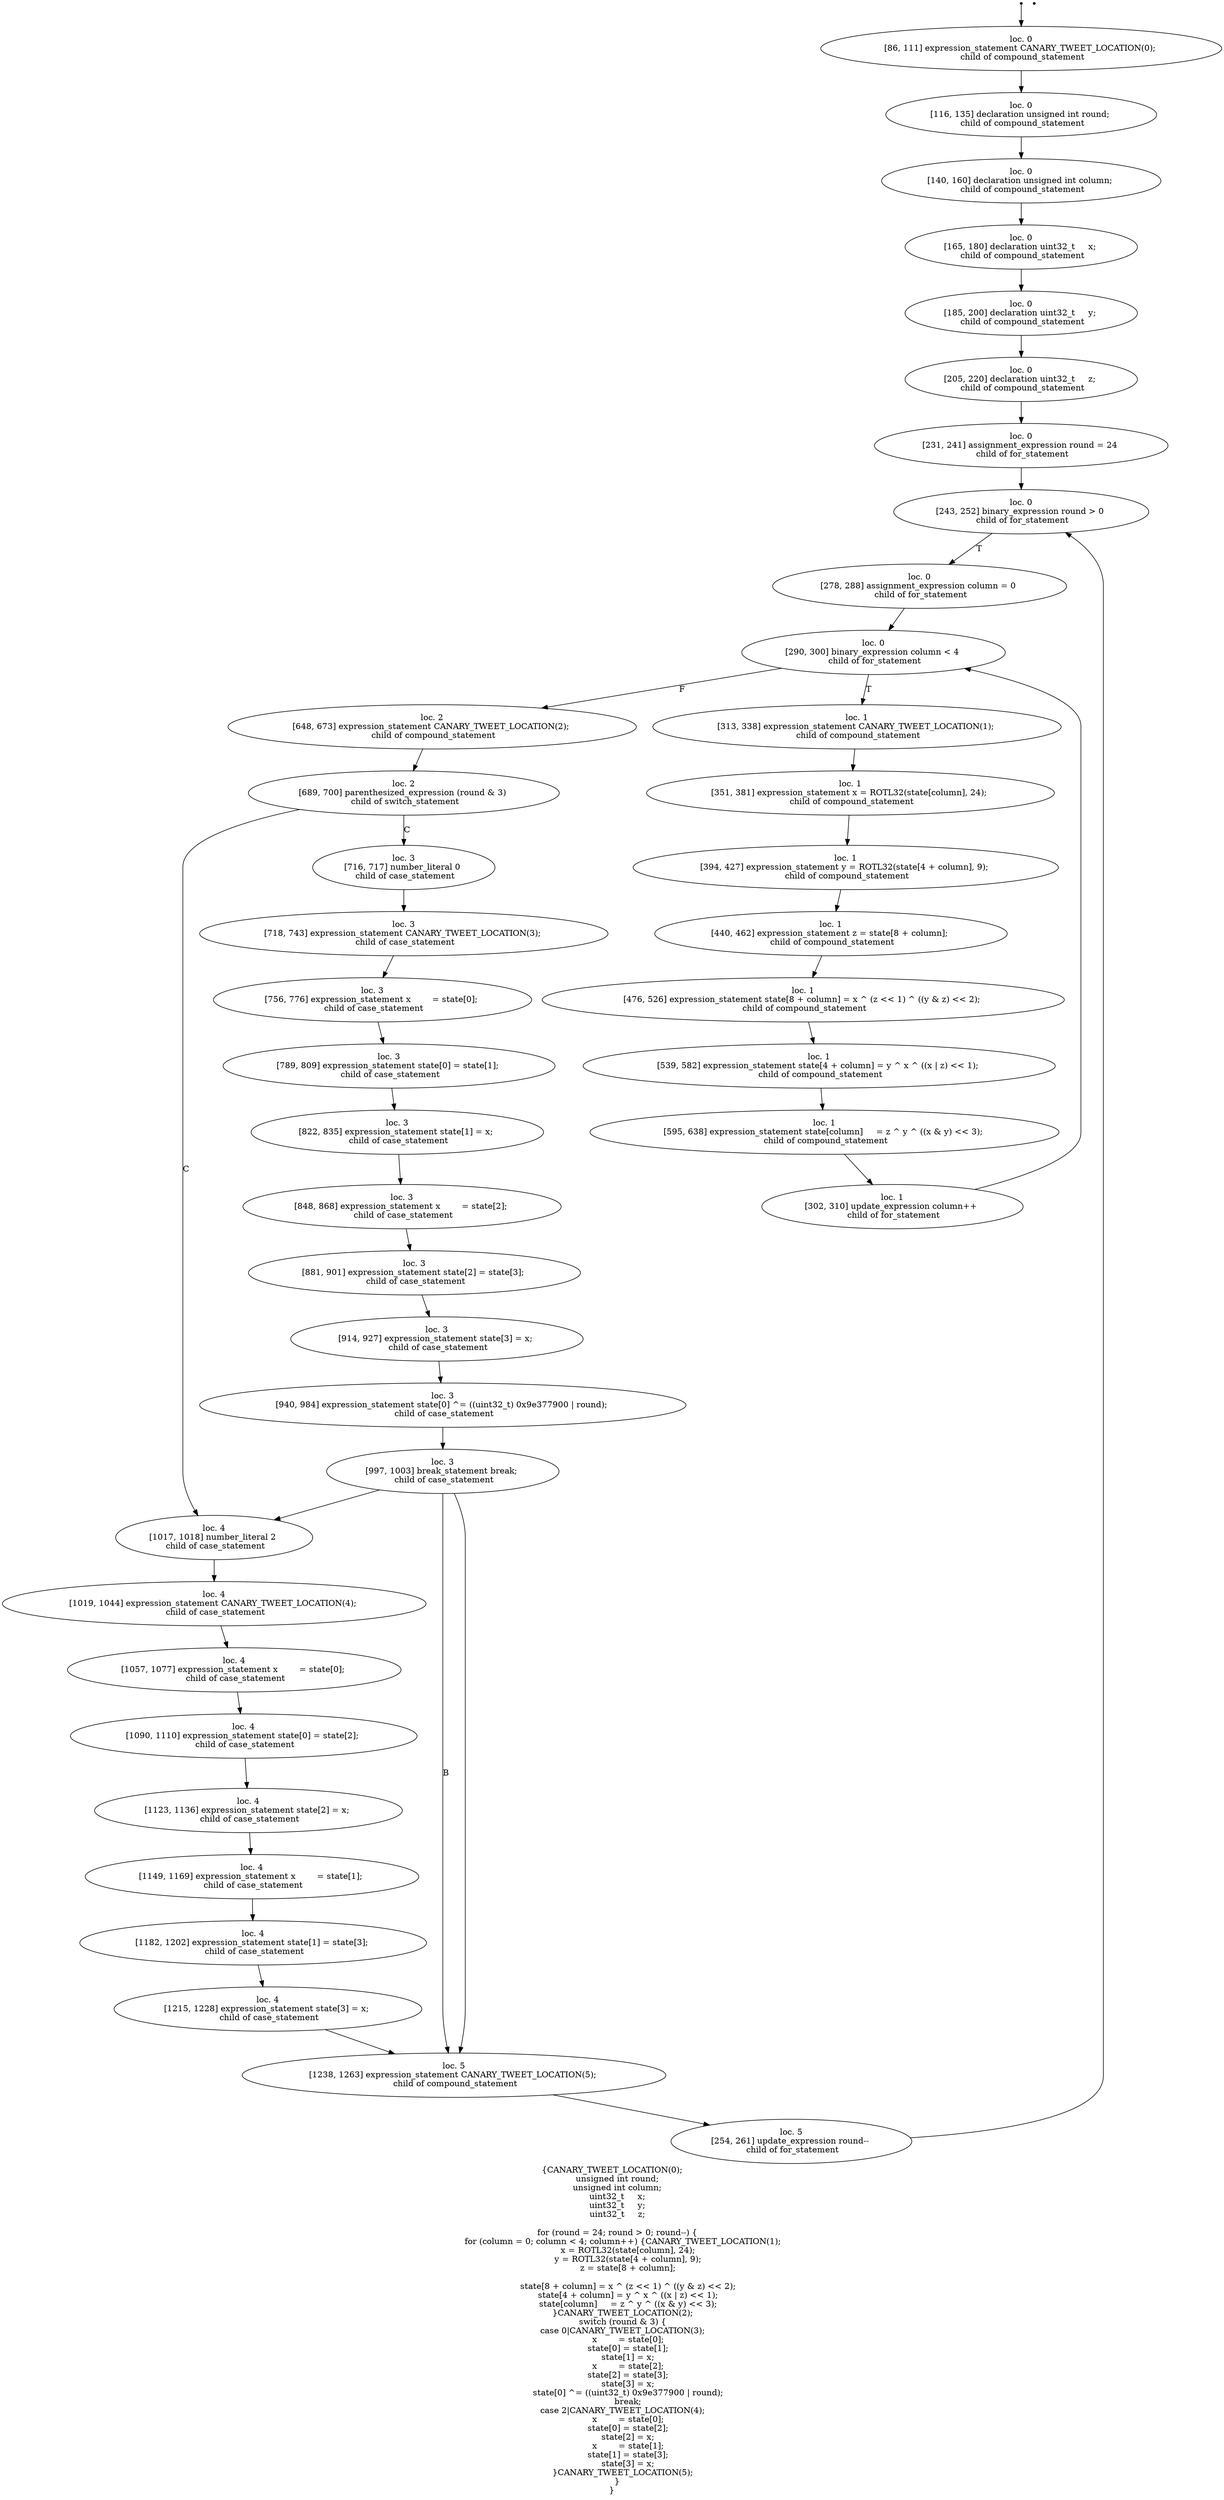 digraph gimli_core_0 {
	initial [shape=point]
	initial -> "loc. 0
[86, 111] expression_statement CANARY_TWEET_LOCATION(0); 
 child of compound_statement"
	final [shape=point]
	"loc. 0
[86, 111] expression_statement CANARY_TWEET_LOCATION(0); 
 child of compound_statement"
	"loc. 0
[86, 111] expression_statement CANARY_TWEET_LOCATION(0); 
 child of compound_statement" -> "loc. 0
[116, 135] declaration unsigned int round; 
 child of compound_statement"
	"loc. 0
[116, 135] declaration unsigned int round; 
 child of compound_statement"
	"loc. 0
[116, 135] declaration unsigned int round; 
 child of compound_statement" -> "loc. 0
[140, 160] declaration unsigned int column; 
 child of compound_statement"
	"loc. 0
[140, 160] declaration unsigned int column; 
 child of compound_statement"
	"loc. 0
[140, 160] declaration unsigned int column; 
 child of compound_statement" -> "loc. 0
[165, 180] declaration uint32_t     x; 
 child of compound_statement"
	"loc. 0
[165, 180] declaration uint32_t     x; 
 child of compound_statement"
	"loc. 0
[165, 180] declaration uint32_t     x; 
 child of compound_statement" -> "loc. 0
[185, 200] declaration uint32_t     y; 
 child of compound_statement"
	"loc. 0
[185, 200] declaration uint32_t     y; 
 child of compound_statement"
	"loc. 0
[185, 200] declaration uint32_t     y; 
 child of compound_statement" -> "loc. 0
[205, 220] declaration uint32_t     z; 
 child of compound_statement"
	"loc. 0
[205, 220] declaration uint32_t     z; 
 child of compound_statement"
	"loc. 0
[205, 220] declaration uint32_t     z; 
 child of compound_statement" -> "loc. 0
[231, 241] assignment_expression round = 24 
 child of for_statement"
	"loc. 0
[231, 241] assignment_expression round = 24 
 child of for_statement"
	"loc. 0
[231, 241] assignment_expression round = 24 
 child of for_statement" -> "loc. 0
[243, 252] binary_expression round > 0 
 child of for_statement"
	"loc. 0
[243, 252] binary_expression round > 0 
 child of for_statement"
	"loc. 0
[243, 252] binary_expression round > 0 
 child of for_statement" -> "loc. 0
[278, 288] assignment_expression column = 0 
 child of for_statement" [label=T]
	"loc. 0
[278, 288] assignment_expression column = 0 
 child of for_statement"
	"loc. 0
[278, 288] assignment_expression column = 0 
 child of for_statement" -> "loc. 0
[290, 300] binary_expression column < 4 
 child of for_statement"
	"loc. 5
[254, 261] update_expression round-- 
 child of for_statement"
	"loc. 5
[254, 261] update_expression round-- 
 child of for_statement" -> "loc. 0
[243, 252] binary_expression round > 0 
 child of for_statement"
	"loc. 0
[290, 300] binary_expression column < 4 
 child of for_statement"
	"loc. 0
[290, 300] binary_expression column < 4 
 child of for_statement" -> "loc. 1
[313, 338] expression_statement CANARY_TWEET_LOCATION(1); 
 child of compound_statement" [label=T]
	"loc. 0
[290, 300] binary_expression column < 4 
 child of for_statement" -> "loc. 2
[648, 673] expression_statement CANARY_TWEET_LOCATION(2); 
 child of compound_statement" [label=F]
	"loc. 1
[313, 338] expression_statement CANARY_TWEET_LOCATION(1); 
 child of compound_statement"
	"loc. 1
[313, 338] expression_statement CANARY_TWEET_LOCATION(1); 
 child of compound_statement" -> "loc. 1
[351, 381] expression_statement x = ROTL32(state[column], 24); 
 child of compound_statement"
	"loc. 2
[648, 673] expression_statement CANARY_TWEET_LOCATION(2); 
 child of compound_statement"
	"loc. 2
[648, 673] expression_statement CANARY_TWEET_LOCATION(2); 
 child of compound_statement" -> "loc. 2
[689, 700] parenthesized_expression (round & 3) 
 child of switch_statement"
	"loc. 1
[302, 310] update_expression column++ 
 child of for_statement"
	"loc. 1
[302, 310] update_expression column++ 
 child of for_statement" -> "loc. 0
[290, 300] binary_expression column < 4 
 child of for_statement"
	"loc. 1
[351, 381] expression_statement x = ROTL32(state[column], 24); 
 child of compound_statement"
	"loc. 1
[351, 381] expression_statement x = ROTL32(state[column], 24); 
 child of compound_statement" -> "loc. 1
[394, 427] expression_statement y = ROTL32(state[4 + column], 9); 
 child of compound_statement"
	"loc. 1
[394, 427] expression_statement y = ROTL32(state[4 + column], 9); 
 child of compound_statement"
	"loc. 1
[394, 427] expression_statement y = ROTL32(state[4 + column], 9); 
 child of compound_statement" -> "loc. 1
[440, 462] expression_statement z = state[8 + column]; 
 child of compound_statement"
	"loc. 1
[440, 462] expression_statement z = state[8 + column]; 
 child of compound_statement"
	"loc. 1
[440, 462] expression_statement z = state[8 + column]; 
 child of compound_statement" -> "loc. 1
[476, 526] expression_statement state[8 + column] = x ^ (z << 1) ^ ((y & z) << 2); 
 child of compound_statement"
	"loc. 1
[476, 526] expression_statement state[8 + column] = x ^ (z << 1) ^ ((y & z) << 2); 
 child of compound_statement"
	"loc. 1
[476, 526] expression_statement state[8 + column] = x ^ (z << 1) ^ ((y & z) << 2); 
 child of compound_statement" -> "loc. 1
[539, 582] expression_statement state[4 + column] = y ^ x ^ ((x | z) << 1); 
 child of compound_statement"
	"loc. 1
[539, 582] expression_statement state[4 + column] = y ^ x ^ ((x | z) << 1); 
 child of compound_statement"
	"loc. 1
[539, 582] expression_statement state[4 + column] = y ^ x ^ ((x | z) << 1); 
 child of compound_statement" -> "loc. 1
[595, 638] expression_statement state[column]     = z ^ y ^ ((x & y) << 3); 
 child of compound_statement"
	"loc. 1
[595, 638] expression_statement state[column]     = z ^ y ^ ((x & y) << 3); 
 child of compound_statement"
	"loc. 1
[595, 638] expression_statement state[column]     = z ^ y ^ ((x & y) << 3); 
 child of compound_statement" -> "loc. 1
[302, 310] update_expression column++ 
 child of for_statement"
	"loc. 2
[689, 700] parenthesized_expression (round & 3) 
 child of switch_statement"
	"loc. 2
[689, 700] parenthesized_expression (round & 3) 
 child of switch_statement" -> "loc. 3
[716, 717] number_literal 0 
 child of case_statement" [label=C]
	"loc. 2
[689, 700] parenthesized_expression (round & 3) 
 child of switch_statement" -> "loc. 4
[1017, 1018] number_literal 2 
 child of case_statement" [label=C]
	"loc. 3
[716, 717] number_literal 0 
 child of case_statement"
	"loc. 3
[716, 717] number_literal 0 
 child of case_statement" -> "loc. 3
[718, 743] expression_statement CANARY_TWEET_LOCATION(3); 
 child of case_statement"
	"loc. 4
[1017, 1018] number_literal 2 
 child of case_statement"
	"loc. 4
[1017, 1018] number_literal 2 
 child of case_statement" -> "loc. 4
[1019, 1044] expression_statement CANARY_TWEET_LOCATION(4); 
 child of case_statement"
	"loc. 3
[718, 743] expression_statement CANARY_TWEET_LOCATION(3); 
 child of case_statement"
	"loc. 3
[718, 743] expression_statement CANARY_TWEET_LOCATION(3); 
 child of case_statement" -> "loc. 3
[756, 776] expression_statement x        = state[0]; 
 child of case_statement"
	"loc. 3
[756, 776] expression_statement x        = state[0]; 
 child of case_statement"
	"loc. 3
[756, 776] expression_statement x        = state[0]; 
 child of case_statement" -> "loc. 3
[789, 809] expression_statement state[0] = state[1]; 
 child of case_statement"
	"loc. 3
[789, 809] expression_statement state[0] = state[1]; 
 child of case_statement"
	"loc. 3
[789, 809] expression_statement state[0] = state[1]; 
 child of case_statement" -> "loc. 3
[822, 835] expression_statement state[1] = x; 
 child of case_statement"
	"loc. 3
[822, 835] expression_statement state[1] = x; 
 child of case_statement"
	"loc. 3
[822, 835] expression_statement state[1] = x; 
 child of case_statement" -> "loc. 3
[848, 868] expression_statement x        = state[2]; 
 child of case_statement"
	"loc. 3
[848, 868] expression_statement x        = state[2]; 
 child of case_statement"
	"loc. 3
[848, 868] expression_statement x        = state[2]; 
 child of case_statement" -> "loc. 3
[881, 901] expression_statement state[2] = state[3]; 
 child of case_statement"
	"loc. 3
[881, 901] expression_statement state[2] = state[3]; 
 child of case_statement"
	"loc. 3
[881, 901] expression_statement state[2] = state[3]; 
 child of case_statement" -> "loc. 3
[914, 927] expression_statement state[3] = x; 
 child of case_statement"
	"loc. 3
[914, 927] expression_statement state[3] = x; 
 child of case_statement"
	"loc. 3
[914, 927] expression_statement state[3] = x; 
 child of case_statement" -> "loc. 3
[940, 984] expression_statement state[0] ^= ((uint32_t) 0x9e377900 | round); 
 child of case_statement"
	"loc. 3
[940, 984] expression_statement state[0] ^= ((uint32_t) 0x9e377900 | round); 
 child of case_statement"
	"loc. 3
[940, 984] expression_statement state[0] ^= ((uint32_t) 0x9e377900 | round); 
 child of case_statement" -> "loc. 3
[997, 1003] break_statement break; 
 child of case_statement"
	"loc. 3
[997, 1003] break_statement break; 
 child of case_statement"
	"loc. 3
[997, 1003] break_statement break; 
 child of case_statement" -> "loc. 5
[1238, 1263] expression_statement CANARY_TWEET_LOCATION(5); 
 child of compound_statement" [label=B]
	"loc. 3
[997, 1003] break_statement break; 
 child of case_statement" -> "loc. 4
[1017, 1018] number_literal 2 
 child of case_statement"
	"loc. 3
[997, 1003] break_statement break; 
 child of case_statement" -> "loc. 5
[1238, 1263] expression_statement CANARY_TWEET_LOCATION(5); 
 child of compound_statement"
	"loc. 5
[1238, 1263] expression_statement CANARY_TWEET_LOCATION(5); 
 child of compound_statement"
	"loc. 5
[1238, 1263] expression_statement CANARY_TWEET_LOCATION(5); 
 child of compound_statement" -> "loc. 5
[254, 261] update_expression round-- 
 child of for_statement"
	"loc. 4
[1215, 1228] expression_statement state[3] = x; 
 child of case_statement"
	"loc. 4
[1215, 1228] expression_statement state[3] = x; 
 child of case_statement" -> "loc. 5
[1238, 1263] expression_statement CANARY_TWEET_LOCATION(5); 
 child of compound_statement"
	"loc. 4
[1019, 1044] expression_statement CANARY_TWEET_LOCATION(4); 
 child of case_statement"
	"loc. 4
[1019, 1044] expression_statement CANARY_TWEET_LOCATION(4); 
 child of case_statement" -> "loc. 4
[1057, 1077] expression_statement x        = state[0]; 
 child of case_statement"
	"loc. 4
[1057, 1077] expression_statement x        = state[0]; 
 child of case_statement"
	"loc. 4
[1057, 1077] expression_statement x        = state[0]; 
 child of case_statement" -> "loc. 4
[1090, 1110] expression_statement state[0] = state[2]; 
 child of case_statement"
	"loc. 4
[1090, 1110] expression_statement state[0] = state[2]; 
 child of case_statement"
	"loc. 4
[1090, 1110] expression_statement state[0] = state[2]; 
 child of case_statement" -> "loc. 4
[1123, 1136] expression_statement state[2] = x; 
 child of case_statement"
	"loc. 4
[1123, 1136] expression_statement state[2] = x; 
 child of case_statement"
	"loc. 4
[1123, 1136] expression_statement state[2] = x; 
 child of case_statement" -> "loc. 4
[1149, 1169] expression_statement x        = state[1]; 
 child of case_statement"
	"loc. 4
[1149, 1169] expression_statement x        = state[1]; 
 child of case_statement"
	"loc. 4
[1149, 1169] expression_statement x        = state[1]; 
 child of case_statement" -> "loc. 4
[1182, 1202] expression_statement state[1] = state[3]; 
 child of case_statement"
	"loc. 4
[1182, 1202] expression_statement state[1] = state[3]; 
 child of case_statement"
	"loc. 4
[1182, 1202] expression_statement state[1] = state[3]; 
 child of case_statement" -> "loc. 4
[1215, 1228] expression_statement state[3] = x; 
 child of case_statement"
	label="{CANARY_TWEET_LOCATION(0);
    unsigned int round;
    unsigned int column;
    uint32_t     x;
    uint32_t     y;
    uint32_t     z;

    for (round = 24; round > 0; round--) {
        for (column = 0; column < 4; column++) {CANARY_TWEET_LOCATION(1);
            x = ROTL32(state[column], 24);
            y = ROTL32(state[4 + column], 9);
            z = state[8 + column];

            state[8 + column] = x ^ (z << 1) ^ ((y & z) << 2);
            state[4 + column] = y ^ x ^ ((x | z) << 1);
            state[column]     = z ^ y ^ ((x & y) << 3);
        }CANARY_TWEET_LOCATION(2);
        switch (round & 3) {
        case 0|CANARY_TWEET_LOCATION(3);
            x        = state[0];
            state[0] = state[1];
            state[1] = x;
            x        = state[2];
            state[2] = state[3];
            state[3] = x;
            state[0] ^= ((uint32_t) 0x9e377900 | round);
            break;
        case 2|CANARY_TWEET_LOCATION(4);
            x        = state[0];
            state[0] = state[2];
            state[2] = x;
            x        = state[1];
            state[1] = state[3];
            state[3] = x;
        }CANARY_TWEET_LOCATION(5);
    }
}"
}
